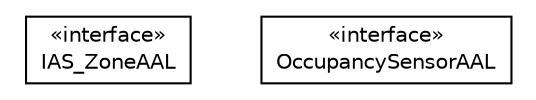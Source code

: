 #!/usr/local/bin/dot
#
# Class diagram 
# Generated by UMLGraph version R5_6-24-gf6e263 (http://www.umlgraph.org/)
#

digraph G {
	edge [fontname="Helvetica",fontsize=10,labelfontname="Helvetica",labelfontsize=10];
	node [fontname="Helvetica",fontsize=10,shape=plaintext];
	nodesep=0.25;
	ranksep=0.5;
	// org.universAAL.lddi.zigbee.commissioning.devices.api.IAS_ZoneAAL
	c848097 [label=<<table title="org.universAAL.lddi.zigbee.commissioning.devices.api.IAS_ZoneAAL" border="0" cellborder="1" cellspacing="0" cellpadding="2" port="p" href="./IAS_ZoneAAL.html">
		<tr><td><table border="0" cellspacing="0" cellpadding="1">
<tr><td align="center" balign="center"> &#171;interface&#187; </td></tr>
<tr><td align="center" balign="center"> IAS_ZoneAAL </td></tr>
		</table></td></tr>
		</table>>, URL="./IAS_ZoneAAL.html", fontname="Helvetica", fontcolor="black", fontsize=10.0];
	// org.universAAL.lddi.zigbee.commissioning.devices.api.OccupancySensorAAL
	c848098 [label=<<table title="org.universAAL.lddi.zigbee.commissioning.devices.api.OccupancySensorAAL" border="0" cellborder="1" cellspacing="0" cellpadding="2" port="p" href="./OccupancySensorAAL.html">
		<tr><td><table border="0" cellspacing="0" cellpadding="1">
<tr><td align="center" balign="center"> &#171;interface&#187; </td></tr>
<tr><td align="center" balign="center"> OccupancySensorAAL </td></tr>
		</table></td></tr>
		</table>>, URL="./OccupancySensorAAL.html", fontname="Helvetica", fontcolor="black", fontsize=10.0];
}

